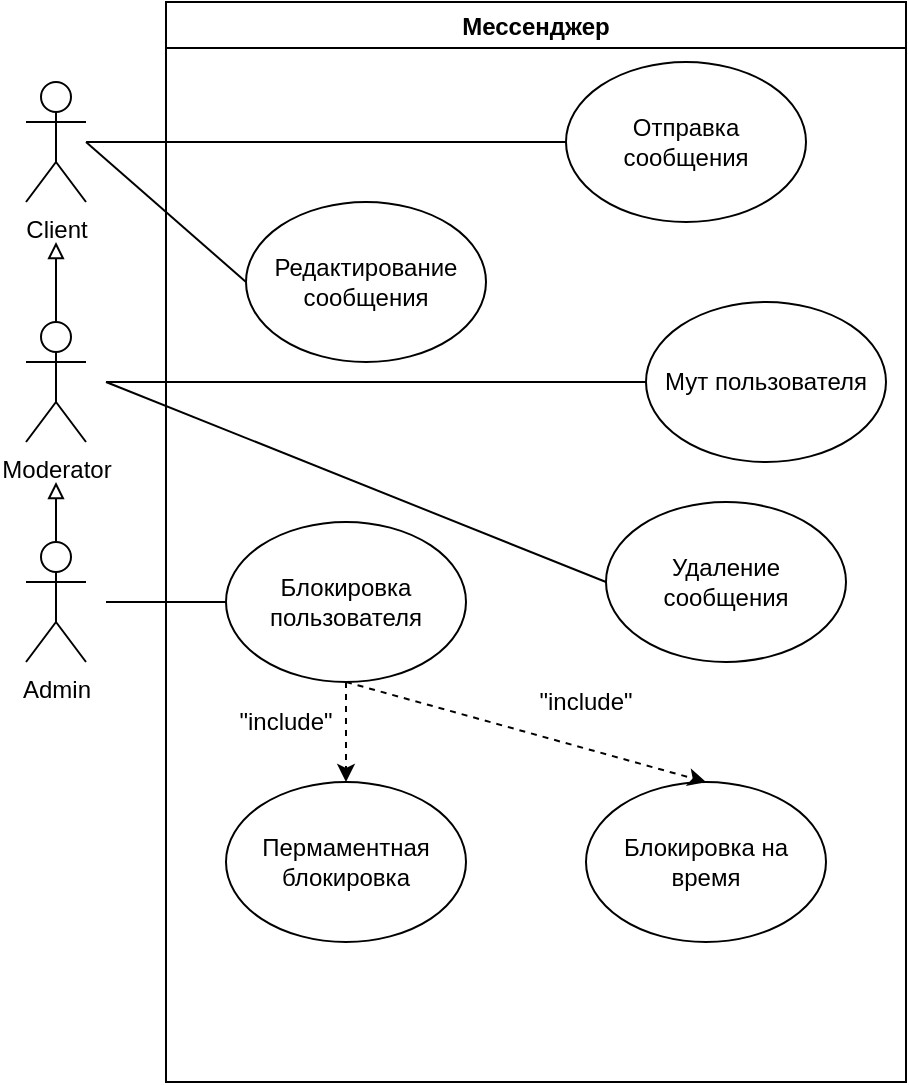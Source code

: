 <mxfile version="14.6.11" type="device"><diagram id="uEQ4hpWyMjBQqG6ByH10" name="Page-1"><mxGraphModel dx="1038" dy="548" grid="1" gridSize="10" guides="1" tooltips="1" connect="1" arrows="1" fold="1" page="1" pageScale="1" pageWidth="827" pageHeight="1169" math="0" shadow="0"><root><mxCell id="0"/><mxCell id="1" parent="0"/><mxCell id="cGcLfXcVAqzReq7UovEi-2" value="Client" style="shape=umlActor;verticalLabelPosition=bottom;verticalAlign=top;html=1;" vertex="1" parent="1"><mxGeometry x="160" y="80" width="30" height="60" as="geometry"/></mxCell><mxCell id="cGcLfXcVAqzReq7UovEi-9" style="edgeStyle=orthogonalEdgeStyle;rounded=0;orthogonalLoop=1;jettySize=auto;html=1;exitX=0.5;exitY=0;exitDx=0;exitDy=0;exitPerimeter=0;endArrow=block;endFill=0;" edge="1" parent="1" source="cGcLfXcVAqzReq7UovEi-3"><mxGeometry relative="1" as="geometry"><mxPoint x="175" y="160" as="targetPoint"/></mxGeometry></mxCell><mxCell id="cGcLfXcVAqzReq7UovEi-3" value="Moderator" style="shape=umlActor;verticalLabelPosition=bottom;verticalAlign=top;html=1;" vertex="1" parent="1"><mxGeometry x="160" y="200" width="30" height="60" as="geometry"/></mxCell><mxCell id="cGcLfXcVAqzReq7UovEi-10" style="edgeStyle=orthogonalEdgeStyle;rounded=0;orthogonalLoop=1;jettySize=auto;html=1;exitX=0.5;exitY=0;exitDx=0;exitDy=0;exitPerimeter=0;endArrow=block;endFill=0;" edge="1" parent="1" source="cGcLfXcVAqzReq7UovEi-4"><mxGeometry relative="1" as="geometry"><mxPoint x="175" y="280" as="targetPoint"/></mxGeometry></mxCell><mxCell id="cGcLfXcVAqzReq7UovEi-4" value="Admin" style="shape=umlActor;verticalLabelPosition=bottom;verticalAlign=top;html=1;" vertex="1" parent="1"><mxGeometry x="160" y="310" width="30" height="60" as="geometry"/></mxCell><mxCell id="cGcLfXcVAqzReq7UovEi-13" value="Мессенджер" style="swimlane;" vertex="1" parent="1"><mxGeometry x="230" y="40" width="370" height="540" as="geometry"/></mxCell><mxCell id="cGcLfXcVAqzReq7UovEi-15" value="Отправка сообщения" style="ellipse;whiteSpace=wrap;html=1;" vertex="1" parent="cGcLfXcVAqzReq7UovEi-13"><mxGeometry x="200" y="30" width="120" height="80" as="geometry"/></mxCell><mxCell id="cGcLfXcVAqzReq7UovEi-16" value="Редактирование сообщения" style="ellipse;whiteSpace=wrap;html=1;" vertex="1" parent="cGcLfXcVAqzReq7UovEi-13"><mxGeometry x="40" y="100" width="120" height="80" as="geometry"/></mxCell><mxCell id="cGcLfXcVAqzReq7UovEi-19" value="" style="endArrow=none;html=1;entryX=0;entryY=0.5;entryDx=0;entryDy=0;" edge="1" parent="cGcLfXcVAqzReq7UovEi-13" target="cGcLfXcVAqzReq7UovEi-16"><mxGeometry width="50" height="50" relative="1" as="geometry"><mxPoint x="-40" y="70" as="sourcePoint"/><mxPoint x="140" y="280" as="targetPoint"/></mxGeometry></mxCell><mxCell id="cGcLfXcVAqzReq7UovEi-20" value="Мут пользователя" style="ellipse;whiteSpace=wrap;html=1;" vertex="1" parent="cGcLfXcVAqzReq7UovEi-13"><mxGeometry x="240" y="150" width="120" height="80" as="geometry"/></mxCell><mxCell id="cGcLfXcVAqzReq7UovEi-21" value="Блокировка пользователя" style="ellipse;whiteSpace=wrap;html=1;" vertex="1" parent="cGcLfXcVAqzReq7UovEi-13"><mxGeometry x="30" y="260" width="120" height="80" as="geometry"/></mxCell><mxCell id="cGcLfXcVAqzReq7UovEi-24" value="Пермаментная блокировка" style="ellipse;whiteSpace=wrap;html=1;" vertex="1" parent="cGcLfXcVAqzReq7UovEi-13"><mxGeometry x="30" y="390" width="120" height="80" as="geometry"/></mxCell><mxCell id="cGcLfXcVAqzReq7UovEi-25" value="Блокировка на время" style="ellipse;whiteSpace=wrap;html=1;" vertex="1" parent="cGcLfXcVAqzReq7UovEi-13"><mxGeometry x="210" y="390" width="120" height="80" as="geometry"/></mxCell><mxCell id="cGcLfXcVAqzReq7UovEi-27" value="" style="endArrow=classic;html=1;exitX=0.5;exitY=1;exitDx=0;exitDy=0;entryX=0.5;entryY=0;entryDx=0;entryDy=0;dashed=1;" edge="1" parent="cGcLfXcVAqzReq7UovEi-13" source="cGcLfXcVAqzReq7UovEi-21" target="cGcLfXcVAqzReq7UovEi-24"><mxGeometry width="50" height="50" relative="1" as="geometry"><mxPoint x="260" y="370" as="sourcePoint"/><mxPoint x="310" y="320" as="targetPoint"/></mxGeometry></mxCell><mxCell id="cGcLfXcVAqzReq7UovEi-28" value="" style="endArrow=classic;html=1;exitX=0.5;exitY=1;exitDx=0;exitDy=0;entryX=0.5;entryY=0;entryDx=0;entryDy=0;dashed=1;" edge="1" parent="cGcLfXcVAqzReq7UovEi-13" source="cGcLfXcVAqzReq7UovEi-21" target="cGcLfXcVAqzReq7UovEi-25"><mxGeometry width="50" height="50" relative="1" as="geometry"><mxPoint x="200" y="370" as="sourcePoint"/><mxPoint x="250" y="320" as="targetPoint"/></mxGeometry></mxCell><mxCell id="cGcLfXcVAqzReq7UovEi-29" value="&quot;include&quot;" style="text;html=1;strokeColor=none;fillColor=none;align=center;verticalAlign=middle;whiteSpace=wrap;rounded=0;" vertex="1" parent="cGcLfXcVAqzReq7UovEi-13"><mxGeometry x="190" y="340" width="40" height="20" as="geometry"/></mxCell><mxCell id="cGcLfXcVAqzReq7UovEi-30" value="&quot;include&quot;" style="text;html=1;strokeColor=none;fillColor=none;align=center;verticalAlign=middle;whiteSpace=wrap;rounded=0;" vertex="1" parent="cGcLfXcVAqzReq7UovEi-13"><mxGeometry x="40" y="350" width="40" height="20" as="geometry"/></mxCell><mxCell id="cGcLfXcVAqzReq7UovEi-31" value="Удаление сообщения" style="ellipse;whiteSpace=wrap;html=1;" vertex="1" parent="cGcLfXcVAqzReq7UovEi-13"><mxGeometry x="220" y="250" width="120" height="80" as="geometry"/></mxCell><mxCell id="cGcLfXcVAqzReq7UovEi-18" value="" style="endArrow=none;html=1;entryX=0;entryY=0.5;entryDx=0;entryDy=0;" edge="1" parent="1" source="cGcLfXcVAqzReq7UovEi-2" target="cGcLfXcVAqzReq7UovEi-15"><mxGeometry width="50" height="50" relative="1" as="geometry"><mxPoint x="350" y="270" as="sourcePoint"/><mxPoint x="400" y="220" as="targetPoint"/></mxGeometry></mxCell><mxCell id="cGcLfXcVAqzReq7UovEi-22" value="" style="endArrow=none;html=1;entryX=0;entryY=0.5;entryDx=0;entryDy=0;" edge="1" parent="1" target="cGcLfXcVAqzReq7UovEi-20"><mxGeometry width="50" height="50" relative="1" as="geometry"><mxPoint x="200" y="230" as="sourcePoint"/><mxPoint x="100" y="300" as="targetPoint"/></mxGeometry></mxCell><mxCell id="cGcLfXcVAqzReq7UovEi-23" value="" style="endArrow=none;html=1;entryX=0;entryY=0.5;entryDx=0;entryDy=0;" edge="1" parent="1" target="cGcLfXcVAqzReq7UovEi-21"><mxGeometry width="50" height="50" relative="1" as="geometry"><mxPoint x="200" y="340" as="sourcePoint"/><mxPoint x="80" y="460" as="targetPoint"/></mxGeometry></mxCell><mxCell id="cGcLfXcVAqzReq7UovEi-32" value="" style="endArrow=none;html=1;entryX=0;entryY=0.5;entryDx=0;entryDy=0;" edge="1" parent="1" target="cGcLfXcVAqzReq7UovEi-31"><mxGeometry width="50" height="50" relative="1" as="geometry"><mxPoint x="200" y="230" as="sourcePoint"/><mxPoint x="250" y="250" as="targetPoint"/></mxGeometry></mxCell></root></mxGraphModel></diagram></mxfile>